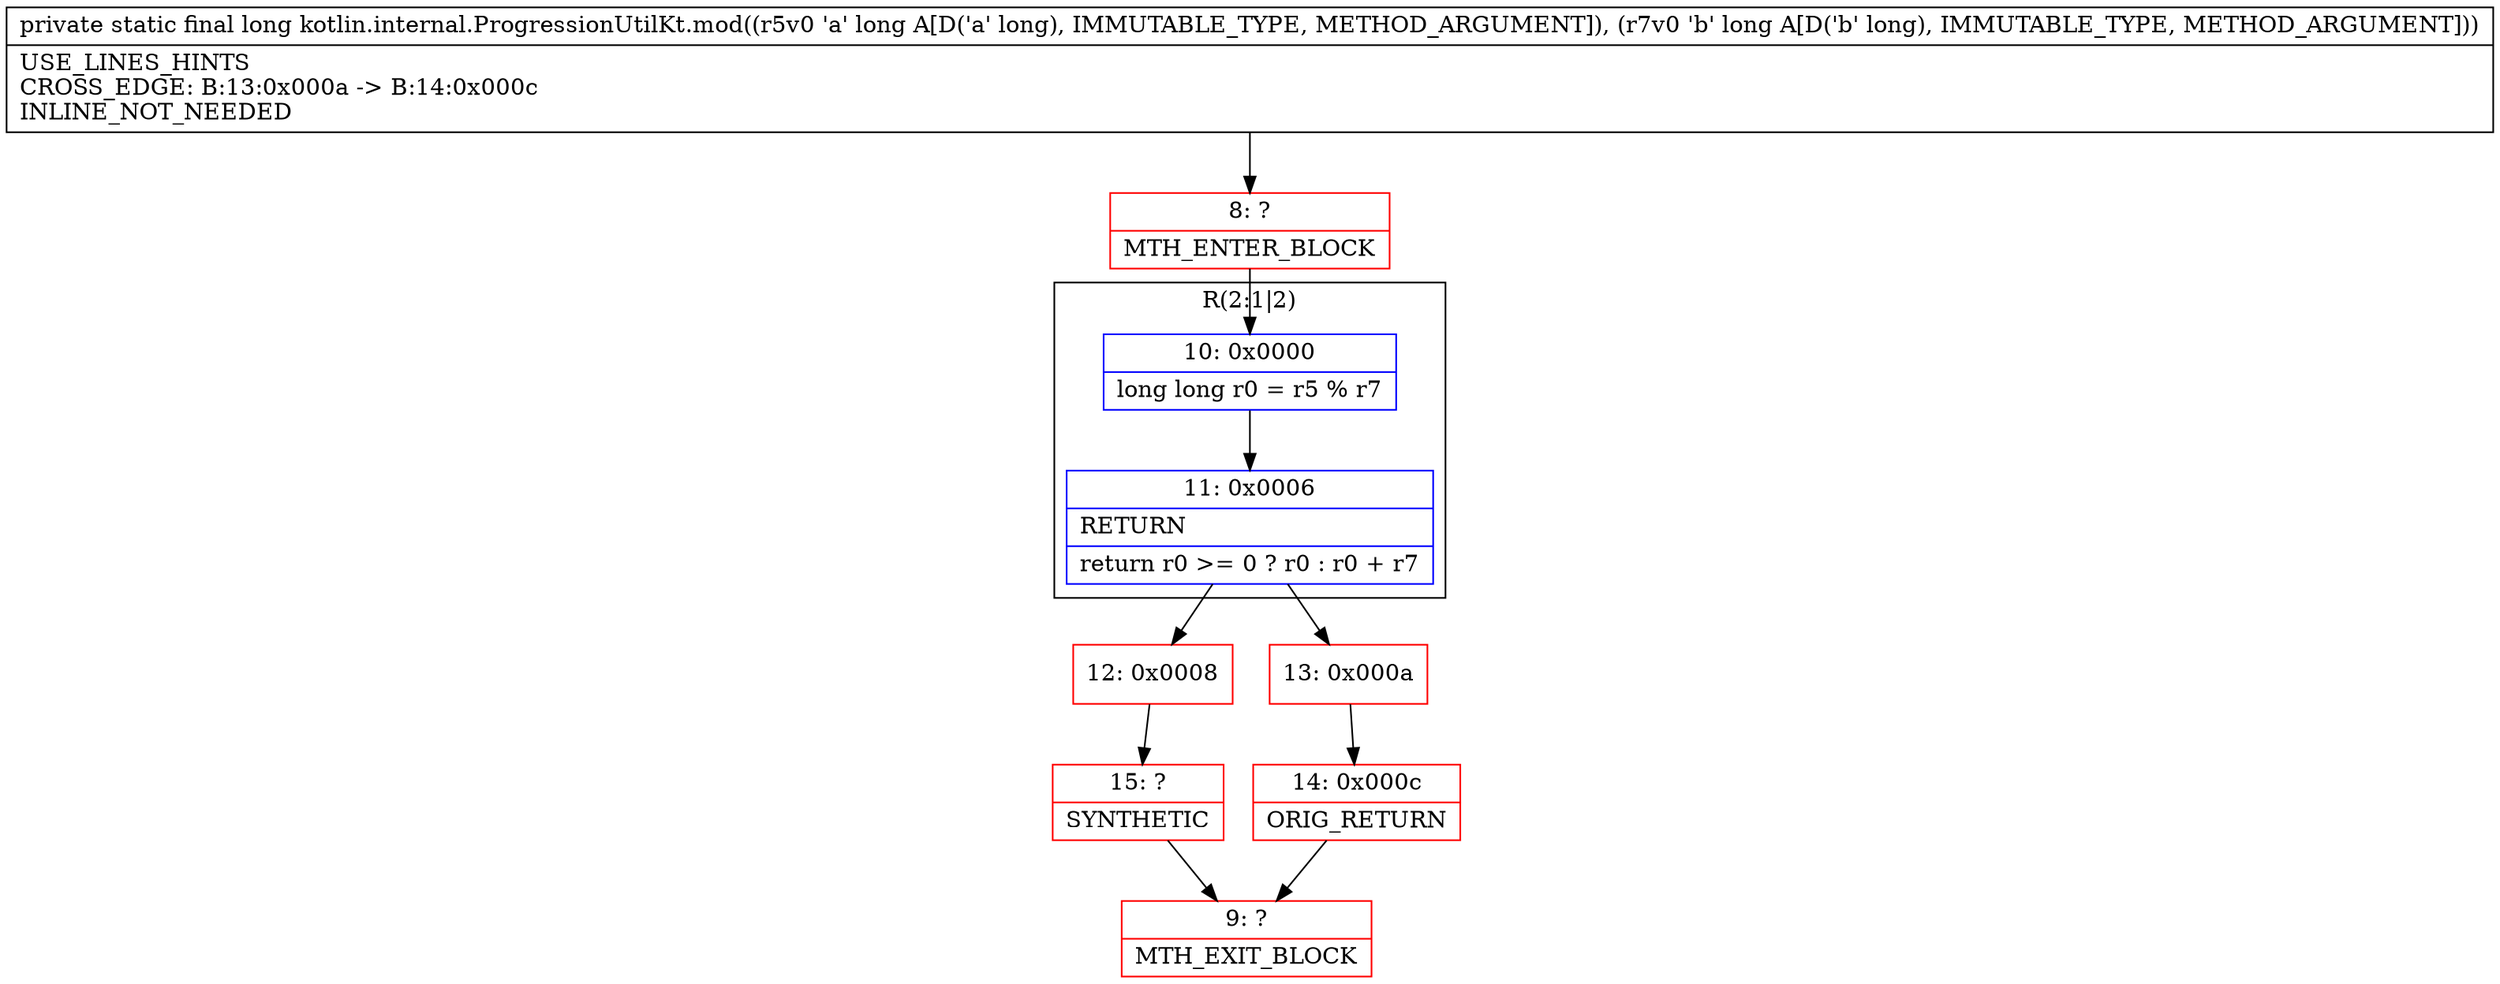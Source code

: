 digraph "CFG forkotlin.internal.ProgressionUtilKt.mod(JJ)J" {
subgraph cluster_Region_63851816 {
label = "R(2:1|2)";
node [shape=record,color=blue];
Node_10 [shape=record,label="{10\:\ 0x0000|long long r0 = r5 % r7\l}"];
Node_11 [shape=record,label="{11\:\ 0x0006|RETURN\l|return r0 \>= 0 ? r0 : r0 + r7\l}"];
}
Node_8 [shape=record,color=red,label="{8\:\ ?|MTH_ENTER_BLOCK\l}"];
Node_12 [shape=record,color=red,label="{12\:\ 0x0008}"];
Node_15 [shape=record,color=red,label="{15\:\ ?|SYNTHETIC\l}"];
Node_9 [shape=record,color=red,label="{9\:\ ?|MTH_EXIT_BLOCK\l}"];
Node_13 [shape=record,color=red,label="{13\:\ 0x000a}"];
Node_14 [shape=record,color=red,label="{14\:\ 0x000c|ORIG_RETURN\l}"];
MethodNode[shape=record,label="{private static final long kotlin.internal.ProgressionUtilKt.mod((r5v0 'a' long A[D('a' long), IMMUTABLE_TYPE, METHOD_ARGUMENT]), (r7v0 'b' long A[D('b' long), IMMUTABLE_TYPE, METHOD_ARGUMENT]))  | USE_LINES_HINTS\lCROSS_EDGE: B:13:0x000a \-\> B:14:0x000c\lINLINE_NOT_NEEDED\l}"];
MethodNode -> Node_8;Node_10 -> Node_11;
Node_11 -> Node_12;
Node_11 -> Node_13;
Node_8 -> Node_10;
Node_12 -> Node_15;
Node_15 -> Node_9;
Node_13 -> Node_14;
Node_14 -> Node_9;
}

